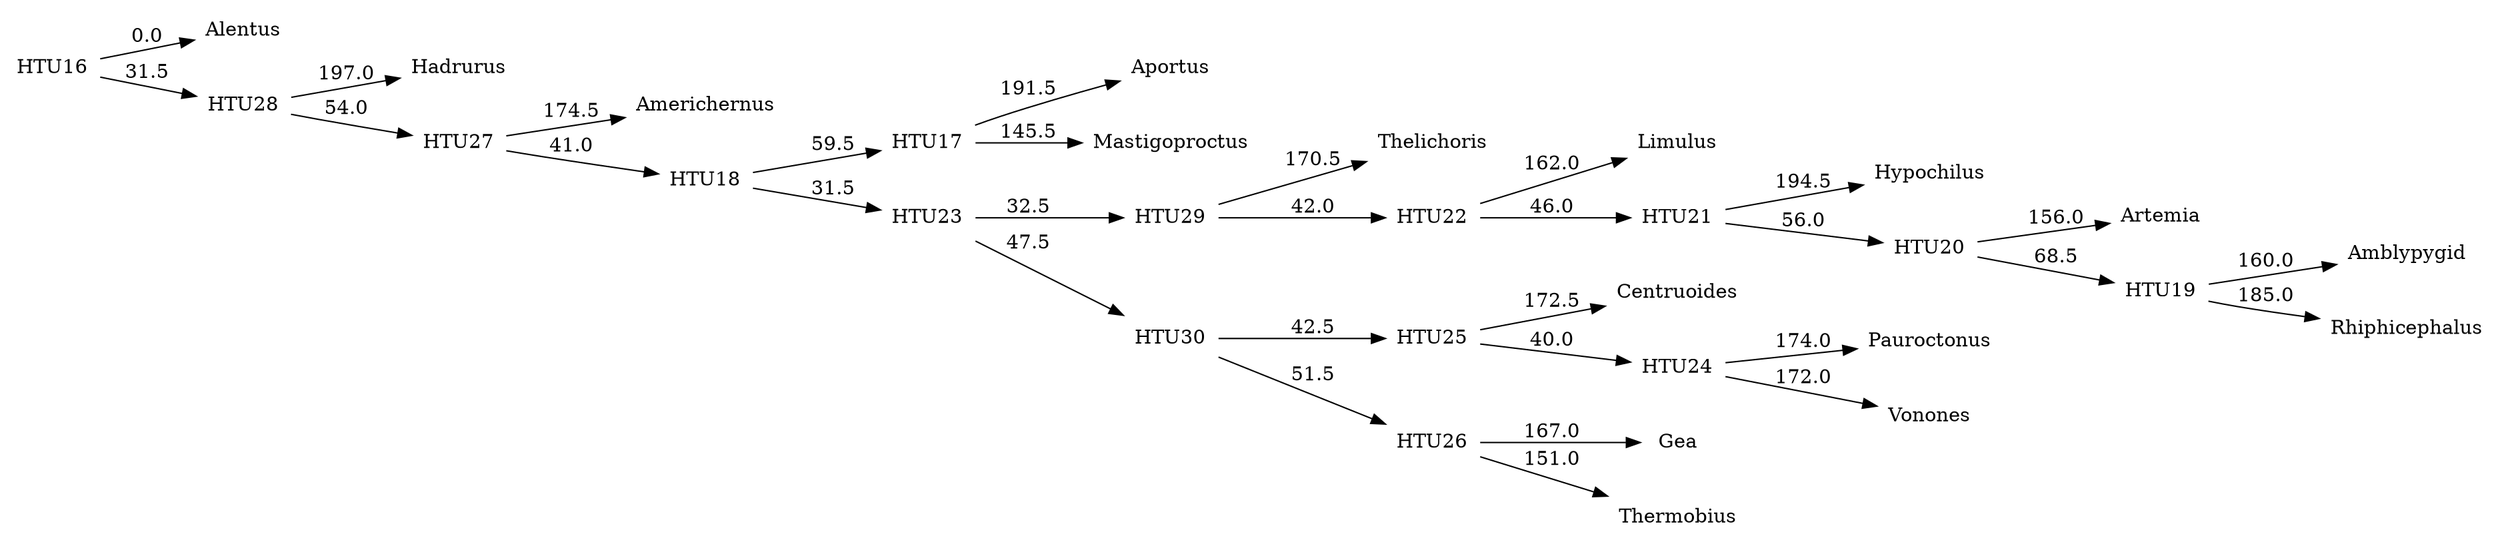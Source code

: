 digraph G {
	rankdir = LR;	node [ shape = none];

    0 [label=Alentus];
    1 [label=Amblypygid];
    2 [label=Americhernus];
    3 [label=Aportus];
    4 [label=Artemia];
    5 [label=Centruoides];
    6 [label=Gea];
    7 [label=Hadrurus];
    8 [label=Hypochilus];
    9 [label=Limulus];
    10 [label=Mastigoproctus];
    11 [label=Pauroctonus];
    12 [label=Rhiphicephalus];
    13 [label=Thelichoris];
    14 [label=Thermobius];
    15 [label=Vonones];
    16 [label=HTU16];
    17 [label=HTU17];
    18 [label=HTU18];
    19 [label=HTU19];
    20 [label=HTU20];
    21 [label=HTU21];
    22 [label=HTU22];
    23 [label=HTU23];
    24 [label=HTU24];
    25 [label=HTU25];
    26 [label=HTU26];
    27 [label=HTU27];
    28 [label=HTU28];
    29 [label=HTU29];
    30 [label=HTU30];
    16 -> 0 [label=0.0];
    16 -> 28 [label=31.5];
    17 -> 3 [label=191.5];
    17 -> 10 [label=145.5];
    18 -> 17 [label=59.5];
    18 -> 23 [label=31.5];
    19 -> 1 [label=160.0];
    19 -> 12 [label=185.0];
    20 -> 4 [label=156.0];
    20 -> 19 [label=68.5];
    21 -> 8 [label=194.5];
    21 -> 20 [label=56.0];
    22 -> 9 [label=162.0];
    22 -> 21 [label=46.0];
    23 -> 29 [label=32.5];
    23 -> 30 [label=47.5];
    24 -> 11 [label=174.0];
    24 -> 15 [label=172.0];
    25 -> 5 [label=172.5];
    25 -> 24 [label=40.0];
    26 -> 6 [label=167.0];
    26 -> 14 [label=151.0];
    27 -> 2 [label=174.5];
    27 -> 18 [label=41.0];
    28 -> 7 [label=197.0];
    28 -> 27 [label=54.0];
    29 -> 13 [label=170.5];
    29 -> 22 [label=42.0];
    30 -> 25 [label=42.5];
    30 -> 26 [label=51.5];
}
//2994.0
digraph G {
	rankdir = LR;	node [ shape = none];

    0 [label=Alentus];
    1 [label=Amblypygid];
    2 [label=Americhernus];
    3 [label=Aportus];
    4 [label=Artemia];
    5 [label=Centruoides];
    6 [label=Gea];
    7 [label=Hadrurus];
    8 [label=Hypochilus];
    9 [label=Limulus];
    10 [label=Mastigoproctus];
    11 [label=Pauroctonus];
    12 [label=Rhiphicephalus];
    13 [label=Thelichoris];
    14 [label=Thermobius];
    15 [label=Vonones];
    16 [label=HTU16];
    17 [label=HTU17];
    18 [label=HTU18];
    19 [label=HTU19];
    20 [label=HTU20];
    21 [label=HTU21];
    22 [label=HTU22];
    23 [label=HTU23];
    24 [label=HTU24];
    25 [label=HTU25];
    26 [label=HTU26];
    27 [label=HTU27];
    28 [label=HTU28];
    29 [label=HTU29];
    30 [label=HTU30];
    16 -> 0 [label=0.0];
    16 -> 28 [label=53.5];
    17 -> 3 [label=209.5];
    17 -> 11 [label=184.5];
    18 -> 10 [label=152.0];
    18 -> 17 [label=57.5];
    19 -> 18 [label=41.0];
    19 -> 25 [label=36.0];
    20 -> 1 [label=135.0];
    20 -> 21 [label=78.5];
    21 -> 5 [label=191.5];
    21 -> 12 [label=171.0];
    22 -> 4 [label=161.0];
    22 -> 20 [label=43.0];
    23 -> 8 [label=197.5];
    23 -> 22 [label=45.0];
    24 -> 9 [label=166.5];
    24 -> 23 [label=51.0];
    25 -> 29 [label=35.0];
    25 -> 30 [label=48.5];
    26 -> 14 [label=172.5];
    26 -> 15 [label=178.0];
    27 -> 2 [label=175.5];
    27 -> 19 [label=47.0];
    28 -> 7 [label=207.5];
    28 -> 27 [label=44.0];
    29 -> 13 [label=190.5];
    29 -> 24 [label=34.0];
    30 -> 6 [label=175.0];
    30 -> 26 [label=40.0];
}
//2982.0
digraph G {
	rankdir = LR;	node [ shape = none];

    0 [label=Alentus];
    1 [label=Amblypygid];
    2 [label=Americhernus];
    3 [label=Aportus];
    4 [label=Artemia];
    5 [label=Centruoides];
    6 [label=Gea];
    7 [label=Hadrurus];
    8 [label=Hypochilus];
    9 [label=Limulus];
    10 [label=Mastigoproctus];
    11 [label=Pauroctonus];
    12 [label=Rhiphicephalus];
    13 [label=Thelichoris];
    14 [label=Thermobius];
    15 [label=Vonones];
    16 [label=HTU16];
    17 [label=HTU17];
    18 [label=HTU18];
    19 [label=HTU19];
    20 [label=HTU20];
    21 [label=HTU21];
    22 [label=HTU22];
    23 [label=HTU23];
    24 [label=HTU24];
    25 [label=HTU25];
    26 [label=HTU26];
    27 [label=HTU27];
    28 [label=HTU28];
    29 [label=HTU29];
    30 [label=HTU30];
    16 -> 0 [label=28.5];
    16 -> 28 [label=67.0];
    17 -> 1 [label=149.0];
    17 -> 3 [label=187.0];
    18 -> 17 [label=52.0];
    18 -> 24 [label=38.0];
    19 -> 5 [label=212.0];
    19 -> 12 [label=198.0];
    20 -> 4 [label=172.5];
    20 -> 19 [label=51.0];
    21 -> 8 [label=226.0];
    21 -> 20 [label=57.5];
    22 -> 10 [label=148.5];
    22 -> 21 [label=48.0];
    23 -> 9 [label=181.5];
    23 -> 22 [label=35.5];
    24 -> 29 [label=37.0];
    24 -> 30 [label=51.5];
    25 -> 11 [label=165.0];
    25 -> 15 [label=201.0];
    26 -> 14 [label=129.0];
    26 -> 25 [label=48.5];
    27 -> 2 [label=164.0];
    27 -> 18 [label=42.0];
    28 -> 7 [label=173.0];
    28 -> 27 [label=66.0];
    29 -> 13 [label=178.0];
    29 -> 23 [label=57.0];
    30 -> 6 [label=161.5];
    30 -> 26 [label=47.5];
}
//2971.0
digraph G {
	rankdir = LR;	node [ shape = none];

    0 [label=Alentus];
    1 [label=Amblypygid];
    2 [label=Americhernus];
    3 [label=Aportus];
    4 [label=Artemia];
    5 [label=Centruoides];
    6 [label=Gea];
    7 [label=Hadrurus];
    8 [label=Hypochilus];
    9 [label=Limulus];
    10 [label=Mastigoproctus];
    11 [label=Pauroctonus];
    12 [label=Rhiphicephalus];
    13 [label=Thelichoris];
    14 [label=Thermobius];
    15 [label=Vonones];
    16 [label=HTU16];
    17 [label=HTU17];
    18 [label=HTU18];
    19 [label=HTU19];
    20 [label=HTU20];
    21 [label=HTU21];
    22 [label=HTU22];
    23 [label=HTU23];
    24 [label=HTU24];
    25 [label=HTU25];
    26 [label=HTU26];
    27 [label=HTU27];
    28 [label=HTU28];
    29 [label=HTU29];
    30 [label=HTU30];
    31 [label=HTU31];
    32 [label=HTU32];
    33 [label=HTU33];
    34 [label=HTU34];
    35 [label=HTU35];
    36 [label=HTU36];
    37 [label=HTU37];
    38 [label=HTU38];
    39 [label=HTU39];
    40 [label=HTU40];
    16 -> 0 [label=16.5];
    16 -> 35 [label=19.5];
    17 -> 3 [label=171.0];
    17 -> 37 [label=3.5];
    18 -> 17 [label=38.0];
    18 -> 32 [label=9.5];
    19 -> 18 [label=23.5];
    19 -> 36 [label=9.0];
    20 -> 9 [label=133.5];
    20 -> 19 [label=29.0];
    21 -> 20 [label=60.5];
    21 -> 27 [label=57.5];
    22 -> 23 [label=38.0];
    22 -> 32 [label=5.5];
    23 -> 12 [label=165.0];
    23 -> 34 [label=6.0];
    24 -> 4 [label=154.0];
    24 -> 22 [label=19.0];
    25 -> 8 [label=210.0];
    25 -> 24 [label=57.0];
    26 -> 25 [label=35.0];
    26 -> 36 [label=6.0];
    27 -> 39 [label=47.5];
    27 -> 40 [label=48.5];
    28 -> 15 [label=145.5];
    28 -> 37 [label=12.5];
    29 -> 28 [label=47.5];
    29 -> 38 [label=7.0];
    30 -> 29 [label=13.0];
    30 -> 34 [label=4.5];
    31 -> 6 [label=151.0];
    31 -> 38 [label=30.0];
    32 -> 1 [label=127.0];
    33 -> 2 [label=176.0];
    33 -> 21 [label=41.5];
    34 -> 5 [label=184.5];
    35 -> 7 [label=185.5];
    35 -> 33 [label=44.5];
    36 -> 10 [label=111.5];
    37 -> 11 [label=167.0];
    38 -> 14 [label=118.0];
    39 -> 13 [label=161.0];
    39 -> 26 [label=28.0];
    40 -> 30 [label=48.0];
    40 -> 31 [label=35.5];
}
//2966.9166666666665
digraph G {
	rankdir = LR;	node [ shape = none];

    0 [label=Alentus];
    1 [label=Amblypygid];
    2 [label=Americhernus];
    3 [label=Aportus];
    4 [label=Artemia];
    5 [label=Centruoides];
    6 [label=Gea];
    7 [label=Hadrurus];
    8 [label=Hypochilus];
    9 [label=Limulus];
    10 [label=Mastigoproctus];
    11 [label=Pauroctonus];
    12 [label=Rhiphicephalus];
    13 [label=Thelichoris];
    14 [label=Thermobius];
    15 [label=Vonones];
    16 [label=HTU16];
    17 [label=HTU17];
    18 [label=HTU18];
    19 [label=HTU19];
    20 [label=HTU20];
    21 [label=HTU21];
    22 [label=HTU22];
    23 [label=HTU23];
    24 [label=HTU24];
    25 [label=HTU25];
    26 [label=HTU26];
    27 [label=HTU27];
    28 [label=HTU28];
    29 [label=HTU29];
    30 [label=HTU30];
    16 -> 0 [label=16.0];
    16 -> 28 [label=17.0];
    17 -> 3 [label=188.5];
    17 -> 11 [label=180.5];
    18 -> 17 [label=54.5];
    18 -> 25 [label=66.0];
    19 -> 1 [label=146.0];
    19 -> 20 [label=78.0];
    20 -> 5 [label=194.0];
    20 -> 12 [label=192.0];
    21 -> 4 [label=180.5];
    21 -> 19 [label=35.5];
    22 -> 8 [label=225.0];
    22 -> 21 [label=35.0];
    23 -> 10 [label=136.5];
    23 -> 22 [label=40.0];
    24 -> 9 [label=167.5];
    24 -> 23 [label=45.0];
    25 -> 29 [label=39.5];
    25 -> 30 [label=44.0];
    26 -> 6 [label=159.0];
    26 -> 14 [label=164.5];
    27 -> 2 [label=164.0];
    27 -> 18 [label=45.0];
    28 -> 7 [label=187.5];
    28 -> 27 [label=52.5];
    29 -> 13 [label=178.5];
    29 -> 24 [label=61.0];
    30 -> 15 [label=161.0];
    30 -> 26 [label=51.0];
}
//2965.0
digraph G {
	rankdir = LR;	node [ shape = none];

    0 [label=Alentus];
    1 [label=Amblypygid];
    2 [label=Americhernus];
    3 [label=Aportus];
    4 [label=Artemia];
    5 [label=Centruoides];
    6 [label=Gea];
    7 [label=Hadrurus];
    8 [label=Hypochilus];
    9 [label=Limulus];
    10 [label=Mastigoproctus];
    11 [label=Pauroctonus];
    12 [label=Rhiphicephalus];
    13 [label=Thelichoris];
    14 [label=Thermobius];
    15 [label=Vonones];
    16 [label=HTU16];
    17 [label=HTU17];
    18 [label=HTU18];
    19 [label=HTU19];
    20 [label=HTU20];
    21 [label=HTU21];
    22 [label=HTU22];
    23 [label=HTU23];
    24 [label=HTU24];
    25 [label=HTU25];
    26 [label=HTU26];
    27 [label=HTU27];
    28 [label=HTU28];
    29 [label=HTU29];
    30 [label=HTU30];
    16 -> 0 [label=0.0];
    16 -> 28 [label=0.0];
    17 -> 1 [label=117.5];
    17 -> 3 [label=223.5];
    18 -> 10 [label=106.5];
    18 -> 17 [label=51.0];
    19 -> 18 [label=49.5];
    19 -> 24 [label=53.0];
    20 -> 5 [label=203.0];
    20 -> 12 [label=161.0];
    21 -> 4 [label=147.0];
    21 -> 20 [label=64.5];
    22 -> 8 [label=190.5];
    22 -> 21 [label=56.5];
    23 -> 9 [label=159.0];
    23 -> 22 [label=68.0];
    24 -> 29 [label=36.5];
    24 -> 30 [label=40.0];
    25 -> 11 [label=177.0];
    25 -> 15 [label=171.0];
    26 -> 6 [label=184.0];
    26 -> 14 [label=134.5];
    27 -> 2 [label=168.5];
    27 -> 19 [label=63.0];
    28 -> 7 [label=191.0];
    28 -> 27 [label=60.0];
    29 -> 13 [label=175.0];
    29 -> 23 [label=45.5];
    30 -> 25 [label=40.0];
    30 -> 26 [label=49.5];
}
//2957.0
digraph G {
	rankdir = LR;	node [ shape = none];

    0 [label=Alentus];
    1 [label=Amblypygid];
    2 [label=Americhernus];
    3 [label=Aportus];
    4 [label=Artemia];
    5 [label=Centruoides];
    6 [label=Gea];
    7 [label=Hadrurus];
    8 [label=Hypochilus];
    9 [label=Limulus];
    10 [label=Mastigoproctus];
    11 [label=Pauroctonus];
    12 [label=Rhiphicephalus];
    13 [label=Thelichoris];
    14 [label=Thermobius];
    15 [label=Vonones];
    16 [label=HTU16];
    17 [label=HTU17];
    18 [label=HTU18];
    19 [label=HTU19];
    20 [label=HTU20];
    21 [label=HTU21];
    22 [label=HTU22];
    23 [label=HTU23];
    24 [label=HTU24];
    25 [label=HTU25];
    26 [label=HTU26];
    27 [label=HTU27];
    28 [label=HTU28];
    29 [label=HTU29];
    30 [label=HTU30];
    16 -> 0 [label=0.0];
    16 -> 28 [label=0.0];
    17 -> 1 [label=117.5];
    17 -> 3 [label=223.5];
    18 -> 10 [label=106.5];
    18 -> 17 [label=51.0];
    19 -> 18 [label=49.5];
    19 -> 24 [label=53.0];
    20 -> 5 [label=203.0];
    20 -> 12 [label=161.0];
    21 -> 4 [label=147.0];
    21 -> 20 [label=64.5];
    22 -> 8 [label=190.5];
    22 -> 21 [label=56.5];
    23 -> 9 [label=159.0];
    23 -> 22 [label=68.0];
    24 -> 29 [label=36.5];
    24 -> 30 [label=40.0];
    25 -> 11 [label=177.0];
    25 -> 15 [label=171.0];
    26 -> 6 [label=184.0];
    26 -> 14 [label=134.5];
    27 -> 2 [label=168.5];
    27 -> 19 [label=63.0];
    28 -> 7 [label=191.0];
    28 -> 27 [label=60.0];
    29 -> 13 [label=175.0];
    29 -> 23 [label=45.5];
    30 -> 25 [label=40.0];
    30 -> 26 [label=49.5];
}
//2957.0
digraph G {
	rankdir = LR;	node [ shape = none];

    0 [label=Alentus];
    1 [label=Amblypygid];
    2 [label=Americhernus];
    3 [label=Aportus];
    4 [label=Artemia];
    5 [label=Centruoides];
    6 [label=Gea];
    7 [label=Hadrurus];
    8 [label=Hypochilus];
    9 [label=Limulus];
    10 [label=Mastigoproctus];
    11 [label=Pauroctonus];
    12 [label=Rhiphicephalus];
    13 [label=Thelichoris];
    14 [label=Thermobius];
    15 [label=Vonones];
    16 [label=HTU16];
    17 [label=HTU17];
    18 [label=HTU18];
    19 [label=HTU19];
    20 [label=HTU20];
    21 [label=HTU21];
    22 [label=HTU22];
    23 [label=HTU23];
    24 [label=HTU24];
    25 [label=HTU25];
    26 [label=HTU26];
    27 [label=HTU27];
    28 [label=HTU28];
    29 [label=HTU29];
    30 [label=HTU30];
    16 -> 0 [label=44.5];
    16 -> 28 [label=52.5];
    17 -> 3 [label=180.5];
    17 -> 11 [label=202.0];
    18 -> 1 [label=162.5];
    18 -> 17 [label=40.5];
    19 -> 9 [label=143.5];
    19 -> 18 [label=47.0];
    20 -> 19 [label=41.5];
    20 -> 25 [label=49.0];
    21 -> 5 [label=215.0];
    21 -> 12 [label=190.0];
    22 -> 4 [label=171.5];
    22 -> 21 [label=48.0];
    23 -> 8 [label=220.5];
    23 -> 22 [label=50.5];
    24 -> 10 [label=157.5];
    24 -> 23 [label=45.0];
    25 -> 29 [label=32.5];
    25 -> 30 [label=44.0];
    26 -> 14 [label=176.0];
    26 -> 15 [label=172.0];
    27 -> 2 [label=178.5];
    27 -> 20 [label=42.0];
    28 -> 7 [label=185.0];
    28 -> 27 [label=40.0];
    29 -> 13 [label=189.0];
    29 -> 24 [label=28.0];
    30 -> 6 [label=173.5];
    30 -> 26 [label=41.0];
}
//2944.0
digraph G {
	rankdir = LR;	node [ shape = none];

    0 [label=Alentus];
    1 [label=Amblypygid];
    2 [label=Americhernus];
    3 [label=Aportus];
    4 [label=Artemia];
    5 [label=Centruoides];
    6 [label=Gea];
    7 [label=Hadrurus];
    8 [label=Hypochilus];
    9 [label=Limulus];
    10 [label=Mastigoproctus];
    11 [label=Pauroctonus];
    12 [label=Rhiphicephalus];
    13 [label=Thelichoris];
    14 [label=Thermobius];
    15 [label=Vonones];
    16 [label=HTU16];
    17 [label=HTU17];
    18 [label=HTU18];
    19 [label=HTU19];
    20 [label=HTU20];
    21 [label=HTU21];
    22 [label=HTU22];
    23 [label=HTU23];
    24 [label=HTU24];
    25 [label=HTU25];
    26 [label=HTU26];
    27 [label=HTU27];
    28 [label=HTU28];
    29 [label=HTU29];
    30 [label=HTU30];
    16 -> 0 [label=54.0];
    16 -> 28 [label=59.0];
    17 -> 3 [label=168.5];
    17 -> 10 [label=188.5];
    18 -> 9 [label=117.5];
    18 -> 17 [label=51.0];
    19 -> 18 [label=64.0];
    19 -> 23 [label=38.0];
    20 -> 1 [label=152.0];
    20 -> 12 [label=200.0];
    21 -> 4 [label=150.0];
    21 -> 20 [label=53.5];
    22 -> 8 [label=194.0];
    22 -> 21 [label=61.0];
    23 -> 29 [label=54.0];
    23 -> 30 [label=36.0];
    24 -> 11 [label=181.0];
    24 -> 15 [label=188.5];
    25 -> 5 [label=182.5];
    25 -> 24 [label=30.5];
    26 -> 6 [label=175.0];
    26 -> 14 [label=169.0];
    27 -> 2 [label=172.5];
    27 -> 19 [label=57.0];
    28 -> 7 [label=160.0];
    28 -> 27 [label=37.0];
    29 -> 13 [label=161.5];
    29 -> 22 [label=41.0];
    30 -> 25 [label=44.0];
    30 -> 26 [label=50.5];
}
//2940.0
digraph G {
	rankdir = LR;	node [ shape = none];

    0 [label=Alentus];
    1 [label=Amblypygid];
    2 [label=Americhernus];
    3 [label=Aportus];
    4 [label=Artemia];
    5 [label=Centruoides];
    6 [label=Gea];
    7 [label=Hadrurus];
    8 [label=Hypochilus];
    9 [label=Limulus];
    10 [label=Mastigoproctus];
    11 [label=Pauroctonus];
    12 [label=Rhiphicephalus];
    13 [label=Thelichoris];
    14 [label=Thermobius];
    15 [label=Vonones];
    16 [label=HTU16];
    17 [label=HTU17];
    18 [label=HTU18];
    19 [label=HTU19];
    20 [label=HTU20];
    21 [label=HTU21];
    22 [label=HTU22];
    23 [label=HTU23];
    24 [label=HTU24];
    25 [label=HTU25];
    26 [label=HTU26];
    27 [label=HTU27];
    28 [label=HTU28];
    29 [label=HTU29];
    30 [label=HTU30];
    16 -> 0 [label=15.5];
    16 -> 28 [label=48.5];
    17 -> 1 [label=189.0];
    17 -> 3 [label=154.0];
    18 -> 9 [label=112.5];
    18 -> 17 [label=54.0];
    19 -> 18 [label=61.0];
    19 -> 24 [label=54.5];
    20 -> 5 [label=202.5];
    20 -> 12 [label=181.5];
    21 -> 4 [label=158.0];
    21 -> 20 [label=56.0];
    22 -> 8 [label=205.5];
    22 -> 21 [label=62.0];
    23 -> 10 [label=141.0];
    23 -> 22 [label=48.0];
    24 -> 29 [label=59.5];
    24 -> 30 [label=54.5];
    25 -> 11 [label=176.0];
    25 -> 15 [label=173.0];
    26 -> 14 [label=121.0];
    26 -> 25 [label=78.0];
    27 -> 2 [label=178.5];
    27 -> 19 [label=43.5];
    28 -> 7 [label=193.5];
    28 -> 27 [label=38.5];
    29 -> 13 [label=161.0];
    29 -> 23 [label=32.0];
    30 -> 6 [label=156.0];
    30 -> 26 [label=49.0];
}
//2919.0
digraph G {
	rankdir = LR;	node [ shape = none];

    0 [label=Alentus];
    1 [label=Amblypygid];
    2 [label=Americhernus];
    3 [label=Aportus];
    4 [label=Artemia];
    5 [label=Centruoides];
    6 [label=Gea];
    7 [label=Hadrurus];
    8 [label=Hypochilus];
    9 [label=Limulus];
    10 [label=Mastigoproctus];
    11 [label=Pauroctonus];
    12 [label=Rhiphicephalus];
    13 [label=Thelichoris];
    14 [label=Thermobius];
    15 [label=Vonones];
    16 [label=HTU16];
    17 [label=HTU17];
    18 [label=HTU18];
    19 [label=HTU19];
    20 [label=HTU20];
    21 [label=HTU21];
    22 [label=HTU22];
    23 [label=HTU23];
    24 [label=HTU24];
    25 [label=HTU25];
    26 [label=HTU26];
    27 [label=HTU27];
    28 [label=HTU28];
    29 [label=HTU29];
    30 [label=HTU30];
    16 -> 0 [label=16.0];
    16 -> 28 [label=72.0];
    17 -> 3 [label=148.0];
    17 -> 9 [label=104.0];
    18 -> 17 [label=72.0];
    18 -> 23 [label=49.0];
    19 -> 1 [label=154.0];
    19 -> 12 [label=198.0];
    20 -> 4 [label=177.0];
    20 -> 19 [label=42.5];
    21 -> 8 [label=210.5];
    21 -> 20 [label=47.5];
    22 -> 10 [label=137.0];
    22 -> 21 [label=38.0];
    23 -> 29 [label=45.0];
    23 -> 30 [label=25.0];
    24 -> 11 [label=199.0];
    24 -> 15 [label=183.0];
    25 -> 5 [label=184.5];
    25 -> 24 [label=35.0];
    26 -> 6 [label=177.0];
    26 -> 14 [label=174.0];
    27 -> 2 [label=187.0];
    27 -> 18 [label=30.0];
    28 -> 7 [label=197.5];
    28 -> 27 [label=39.5];
    29 -> 13 [label=177.0];
    29 -> 22 [label=43.0];
    30 -> 25 [label=44.5];
    30 -> 26 [label=48.0];
}
//2868.0
